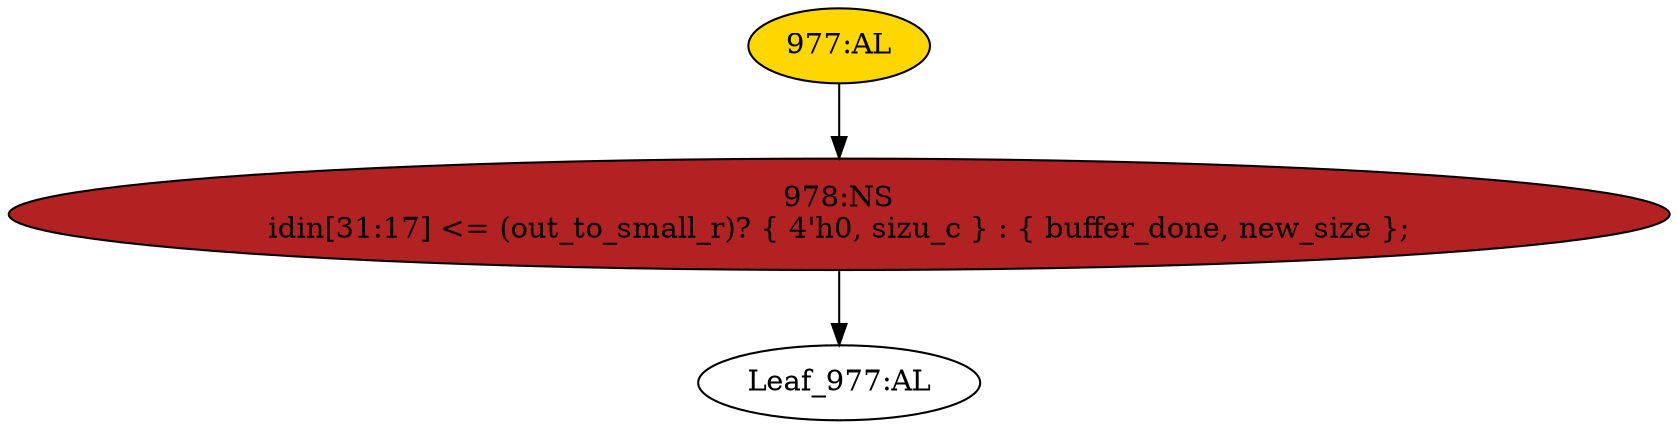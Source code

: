 strict digraph "" {
	node [label="\N"];
	"978:NS"	 [ast="<pyverilog.vparser.ast.NonblockingSubstitution object at 0x7fae5e1d60d0>",
		fillcolor=firebrick,
		label="978:NS
idin[31:17] <= (out_to_small_r)? { 4'h0, sizu_c } : { buffer_done, new_size };",
		statements="[<pyverilog.vparser.ast.NonblockingSubstitution object at 0x7fae5e1d60d0>]",
		style=filled,
		typ=NonblockingSubstitution];
	"Leaf_977:AL"	 [def_var="['idin']",
		label="Leaf_977:AL"];
	"978:NS" -> "Leaf_977:AL"	 [cond="[]",
		lineno=None];
	"977:AL"	 [ast="<pyverilog.vparser.ast.Always object at 0x7fae5e1d64d0>",
		clk_sens=True,
		fillcolor=gold,
		label="977:AL",
		sens="['clk']",
		statements="[]",
		style=filled,
		typ=Always,
		use_var="['buffer_done', 'out_to_small_r', 'new_size', 'sizu_c']"];
	"977:AL" -> "978:NS"	 [cond="[]",
		lineno=None];
}
